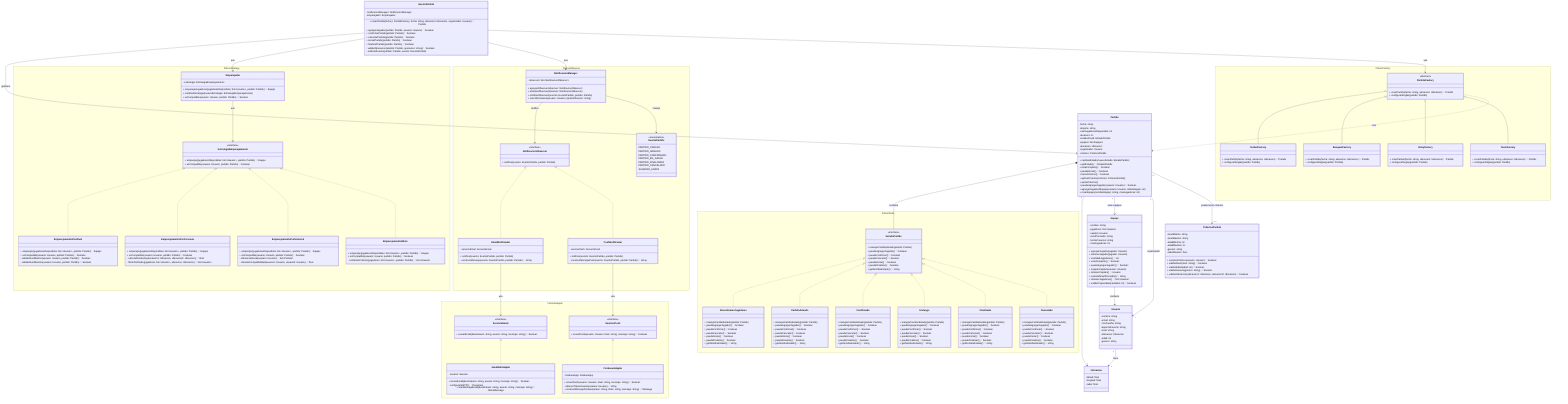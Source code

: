 ---
config:
  theme: mc
id: ca1156c1-1c52-4377-a4e9-8b4ec3c6e6d5
---
classDiagram
    
    class Usuario {
        -nombre: string
        -email: string
        -contraseña: string
        -deporteFavorito: string
        %% principiante, intermedio, avanzado
        -nivel: string 
        -ubicacion: Ubicacion
        -edad: int
        -genero: string
    }
    class Partido {
        -fecha: string
        -deporte: string
        -cantJugadoresRequeridos: int
        -duracion: int
        -estadoActual: EstadoPartido
        -equipos: list~Equipo~
        -ubicacion: Ubicacion
        -organizador: Usuario
        -criterios: CriteriosPartido
        + cambiarEstado(nuevoEstado: EstadoPartido)
        + getEstado(): EstadoPartido
        + estaCompleto(): boolean
        + puedeIniciar(): boolean
        + tieneCriterios(): boolean
        + aplicarCriterios(criterios: CriteriosPartido)
        + quitarCriterios()
        + puedeAgregarJugador(usuario: Usuario): boolean
        + agregarJugadorAEquipo(usuario: Usuario, indiceEquipo: int)
        + crearEquipo(nombreEquipo: string, maxJugadores: int)
    }
    
    class CriteriosPartido {
        -nivelMinimo: string
        -nivelMaximo: string
        -edadMinima: int
        -edadMaxima: int
        -genero: string
        -radioMaximo: float
        + cumpleCriterios(usuario: Usuario): boolean
        + validarNivel(nivel: string): boolean
        + validarEdad(edad: int): boolean
        + validarGenero(genero: string): boolean
        + validarUbicacion(ubicacion1: Ubicacion, ubicacion2: Ubicacion): boolean
    }
    
    class GestorPartido {
        -notificacionManager: NotificacionManager
        -emparejador: Emparejador
        + crearPartido(factory: PartidoFactory, fecha: string, ubicacion: Ubicacion, organizador: Usuario): Partido
        + agregarJugador(partido: Partido, usuario: Usuario): boolean
        + confirmarPartido(partido: Partido): boolean
        + cancelarPartido(partido: Partido): boolean
        + iniciarPartido(partido: Partido): boolean
        + finalizarPartido(partido: Partido): boolean
        - validarOperacion(partido: Partido, operacion: string): boolean
        - notificarEvento(partido: Partido, evento: EventoPartido)
    }

    class Ubicacion {
        -latitud: float
        -longitud: float
        -radio: float
    }
    
    namespace PatronState {
        class EstadoPartido {
            <<interface>>
            + manejarCambioEstado(partido: Partido)
            + puedeAgregarJugador(): boolean
            + puedeConfirmar(): boolean
            + puedeCancelar(): boolean
            + puedeIniciar(): boolean
            + puedeFinalizar(): boolean
            + getNombreEstado(): string
        }
        
        class NecesitamosJugadores {
            + manejarCambioEstado(partido: Partido)
            + puedeAgregarJugador(): boolean
            + puedeConfirmar(): boolean
            + puedeCancelar(): boolean
            + puedeIniciar(): boolean
            + puedeFinalizar(): boolean
            + getNombreEstado(): string
        }
        
        class PartidoArmado {
            + manejarCambioEstado(partido: Partido)
            + puedeAgregarJugador(): boolean
            + puedeConfirmar(): boolean
            + puedeCancelar(): boolean
            + puedeIniciar(): boolean
            + puedeFinalizar(): boolean
            + getNombreEstado(): string
        }
        
        class Confirmado {
            + manejarCambioEstado(partido: Partido)
            + puedeAgregarJugador(): boolean
            + puedeConfirmar(): boolean
            + puedeCancelar(): boolean
            + puedeIniciar(): boolean
            + puedeFinalizar(): boolean
            + getNombreEstado(): string
        }
        
        class EnJuego {
            + manejarCambioEstado(partido: Partido)
            + puedeAgregarJugador(): boolean
            + puedeConfirmar(): boolean
            + puedeCancelar(): boolean
            + puedeIniciar(): boolean
            + puedeFinalizar(): boolean
            + getNombreEstado(): string
        }
        
        class Finalizado {
            + manejarCambioEstado(partido: Partido)
            + puedeAgregarJugador(): boolean
            + puedeConfirmar(): boolean
            + puedeCancelar(): boolean
            + puedeIniciar(): boolean
            + puedeFinalizar(): boolean
            + getNombreEstado(): string
        }
        
        class Cancelado {
            + manejarCambioEstado(partido: Partido)
            + puedeAgregarJugador(): boolean
            + puedeConfirmar(): boolean
            + puedeCancelar(): boolean
            + puedeIniciar(): boolean
            + puedeFinalizar(): boolean
            + getNombreEstado(): string
        }
    }
    
    
    
    class Equipo {
        - nombre: string
        - jugadores: list~Usuario~
        - capitan: Usuario
        - nivelPromedio: string
        - fechaCreacion: string
        - maxJugadores: int
        + agregarJugador(jugador: Usuario)
        + eliminarJugador(jugador: Usuario)
        + cantidadJugadores(): int
        + estaCompleto(): boolean
        + puedeAgregarJugador(): boolean
        + asignarCapitan(usuario: Usuario)
        + obtenerCapitan(): Usuario
        + calcularNivelPromedio(): string
        + obtenerJugadores(): list~Usuario~
        + validarCapacidad(cantidad: int): boolean
    }
    
    namespace PatronFactory {
        class PartidoFactory {
            <<abstract>>
            + crearPartido(fecha: string, ubicacion: Ubicacion): Partido
            + configurarReglas(partido: Partido)
        }
        
        class FutbolFactory {
            + crearPartido(fecha: string, ubicacion: Ubicacion): Partido
            + configurarReglas(partido: Partido)
        }
        
        class BasquetFactory {
            + crearPartido(fecha: string, ubicacion: Ubicacion): Partido
            + configurarReglas(partido: Partido)
        }
        
        class VoleyFactory {
            + crearPartido(fecha: string, ubicacion: Ubicacion): Partido
            + configurarReglas(partido: Partido)
        }
        
        class TenisFactory {
            + crearPartido(fecha: string, ubicacion: Ubicacion): Partido
            + configurarReglas(partido: Partido)
        }
    }
    
    namespace PatronStrategy {
        class Emparejador {
            - estrategia: EstrategiaEmparejamiento
            + emparejarJugadores(jugadoresDisponibles: list~Usuario~, partido: Partido): Equipo
            + cambiarEstrategia(nuevaEstrategia: EstrategiaEmparejamiento)
            + esCompatible(usuario: Usuario, partido: Partido): boolean
        }
        class EstrategiaEmparejamiento {
            <<interface>>
            + emparejar(jugadoresDisponibles: list~Usuario~, partido: Partido): Equipo
            + esCompatible(usuario: Usuario, partido: Partido): boolean
        }
        
        class EmparejamientoPorNivel {
            + emparejar(jugadoresDisponibles: list~Usuario~, partido: Partido): Equipo
            + esCompatible(usuario: Usuario, partido: Partido): boolean
            - validarNivelMinimo(usuario: Usuario, partido: Partido): boolean
            - validarNivelMaximo(usuario: Usuario, partido: Partido): boolean
        }
        
        class EmparejamientoPorCercania {
            + emparejar(jugadoresDisponibles: list~Usuario~, partido: Partido): Equipo
            + esCompatible(usuario: Usuario, partido: Partido): boolean
            - calcularDistancia(ubicacion1: Ubicacion, ubicacion2: Ubicacion): float
            - filtrarPorRadio(jugadores: list~Usuario~, ubicacion: Ubicacion): list~Usuario~
        }
        
        class EmparejamientoPorHistorial {
            + emparejar(jugadoresDisponibles: list~Usuario~, partido: Partido): Equipo
            + esCompatible(usuario: Usuario, partido: Partido): boolean
            - obtenerHistorial(usuario: Usuario): list~Partido~
            - calcularCompatibilidad(usuario1: Usuario, usuario2: Usuario): float
        }
        
        class EmparejamientoMixto {
            + emparejar(jugadoresDisponibles: list~Usuario~, partido: Partido): Equipo
            + esCompatible(usuario: Usuario, partido: Partido): boolean
            - combinarCriterios(jugadores: list~Usuario~, partido: Partido): list~Usuario~
        }
    }
    
    namespace PatronAdapter {
        class ServicioEmail {
            <<interface>>
            + enviarEmail(destinatario: string, asunto: string, mensaje: string): boolean
        }
        
        class ServicioPush {
            <<interface>>
            + enviarPush(usuario: Usuario, titulo: string, mensaje: string): boolean
        }
        
        class JavaMailAdapter {
            - session: Session
            + enviarEmail(destinatario: string, asunto: string, mensaje: string): boolean
            - configurarSMTP(): Properties
            - crearMensajeEmail(destinatario: string, asunto: string, mensaje: string): MimeMessage
        }
        
        class FirebaseAdapter {
            - firebaseApp: FirebaseApp
            + enviarPush(usuario: Usuario, titulo: string, mensaje: string): boolean
            - obtenerTokenUsuario(usuario: Usuario): string
            - construirMensajeFirebase(token: string, titulo: string, mensaje: string): Message
        }
    }
    
    namespace PatronObserver {
        class NotificacionObserver {
            <<interface>>
            + notificar(evento: EventoPartido, partido: Partido)
        }
        
        class EmailNotificador {
            - servicioEmail: ServicioEmail
            + notificar(evento: EventoPartido, partido: Partido)
            - construirMensaje(evento: EventoPartido, partido: Partido): string
        }
        
        class PushNotificador {
            - servicioPush: ServicioPush
            + notificar(evento: EventoPartido, partido: Partido)
            - construirMensajePush(evento: EventoPartido, partido: Partido): string
        }
        
        class NotificacionManager {
            - observers: list~NotificacionObserver~
            + agregarObserver(observer: NotificacionObserver)
            + eliminarObserver(observer: NotificacionObserver)
            + notificarObservers(evento: EventoPartido, partido: Partido)
            + suscribirUsuario(usuario: Usuario, tipoNotificacion: string)
        }
        
        class EventoPartido {
            <<enumeration>>
            PARTIDO_CREADO
            PARTIDO_ARMADO
            PARTIDO_CONFIRMADO
            PARTIDO_EN_JUEGO
            PARTIDO_FINALIZADO
            PARTIDO_CANCELADO
            JUGADOR_UNIDO
        }
    }
    
    %% Relaciones del patrón State
    EstadoPartido <|.. NecesitamosJugadores
    EstadoPartido <|.. PartidoArmado
    EstadoPartido <|.. Confirmado
    EstadoPartido <|.. EnJuego
    EstadoPartido <|.. Finalizado
    EstadoPartido <|.. Cancelado
    
    %% Relación de composición - Partido tiene un estado
    Partido *-- EstadoPartido : contiene
    
    %% Relaciones del patrón Factory
    PartidoFactory <|-- FutbolFactory
    PartidoFactory <|-- BasquetFactory
    PartidoFactory <|-- VoleyFactory
    PartidoFactory <|-- TenisFactory
    
    PartidoFactory ..> Partido : crea
    
    %% Relaciones del patrón Strategy
    EstrategiaEmparejamiento <|.. EmparejamientoPorNivel
    EstrategiaEmparejamiento <|.. EmparejamientoPorCercania
    EstrategiaEmparejamiento <|.. EmparejamientoPorHistorial
    EstrategiaEmparejamiento <|.. EmparejamientoMixto
    
    Emparejador --> EstrategiaEmparejamiento : usa
    
    %% Relaciones del patrón Adapter
    ServicioEmail <|.. JavaMailAdapter
    ServicioPush <|.. FirebaseAdapter
    
    %% Relaciones del patrón Observer
    NotificacionObserver <|.. EmailNotificador
    NotificacionObserver <|.. PushNotificador
    
    EmailNotificador --> ServicioEmail : usa
    PushNotificador --> ServicioPush : usa
    
    NotificacionManager --> NotificacionObserver : notifica
    NotificacionManager --> EventoPartido : maneja
    
    %% Otras relaciones
    GestorPartido --> Partido : gestiona
    GestorPartido --> Emparejador : usa
    GestorPartido --> NotificacionManager : usa
    GestorPartido --> PartidoFactory : usa
    Equipo --> Usuario : contiene

    Partido "1" --> "1" Ubicacion
    Partido "1" --> "*" Equipo: tiene equipos
    Partido "1" --> "1" Usuario: organizador
    Partido "0..1" --> "0..1" CriteriosPartido: puede tener criterios

    Usuario "1" --> "1" Ubicacion : tiene